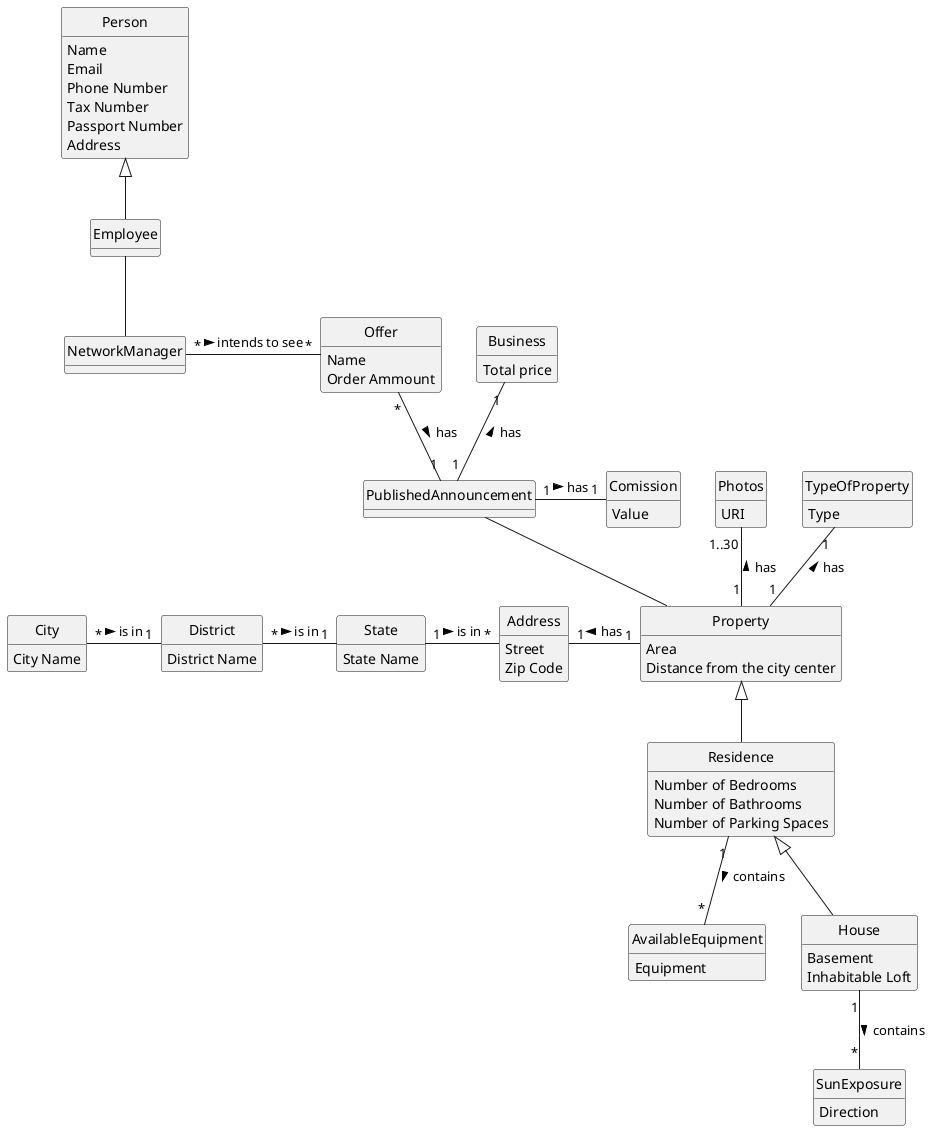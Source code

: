 @startuml
skinparam monochrome true
skinparam packageStyle rectangle
skinparam shadowing false

'left to right direction

skinparam classAttributeIconSize 0

hide circle
hide methods


class Employee{
}

class Person{
Name
Email
Phone Number
Tax Number
Passport Number
Address
}

class NetworkManager{
}

class Offer{
Name
Order Ammount
}

class Address {
Street
Zip Code
}

class AvailableEquipment {
Equipment
}


class Business {
Total price
}


class City {
City Name
}

class Comission {
Value
}


class District {
District Name
}


class House {
Basement
Inhabitable Loft
}


class Photos {
URI
}

class Property {
Area
Distance from the city center
}

class PublishedAnnouncement {
}

class Residence {
Number of Bedrooms
Number of Bathrooms
Number of Parking Spaces
}


class State {
State Name
}

class SunExposure {
Direction
}

class TypeOfProperty {
Type
}

Person <|-- Employee
Employee -- NetworkManager


NetworkManager "*" - "*" Offer: intends to see >
Offer "*" -- "1" PublishedAnnouncement: has >
PublishedAnnouncement -- Property
TypeOfProperty "1"-- "1" Property : has <
Property <|-- Residence
Photos "1..30" -- "1" Property : has <
Residence <|-- House
Residence "1" -- "*" AvailableEquipment : contains >
House "1" -- "*" SunExposure: contains >
PublishedAnnouncement "1" - "1" Comission :has >
Business "1" -- "1" PublishedAnnouncement : has <

Address "1" -right-- "1" Property: has <
State "1" -left-- "*" District: is in <
District "1" -left-- "*" City: is in <
Address "*" -left-- "1" State: is in <


@enduml